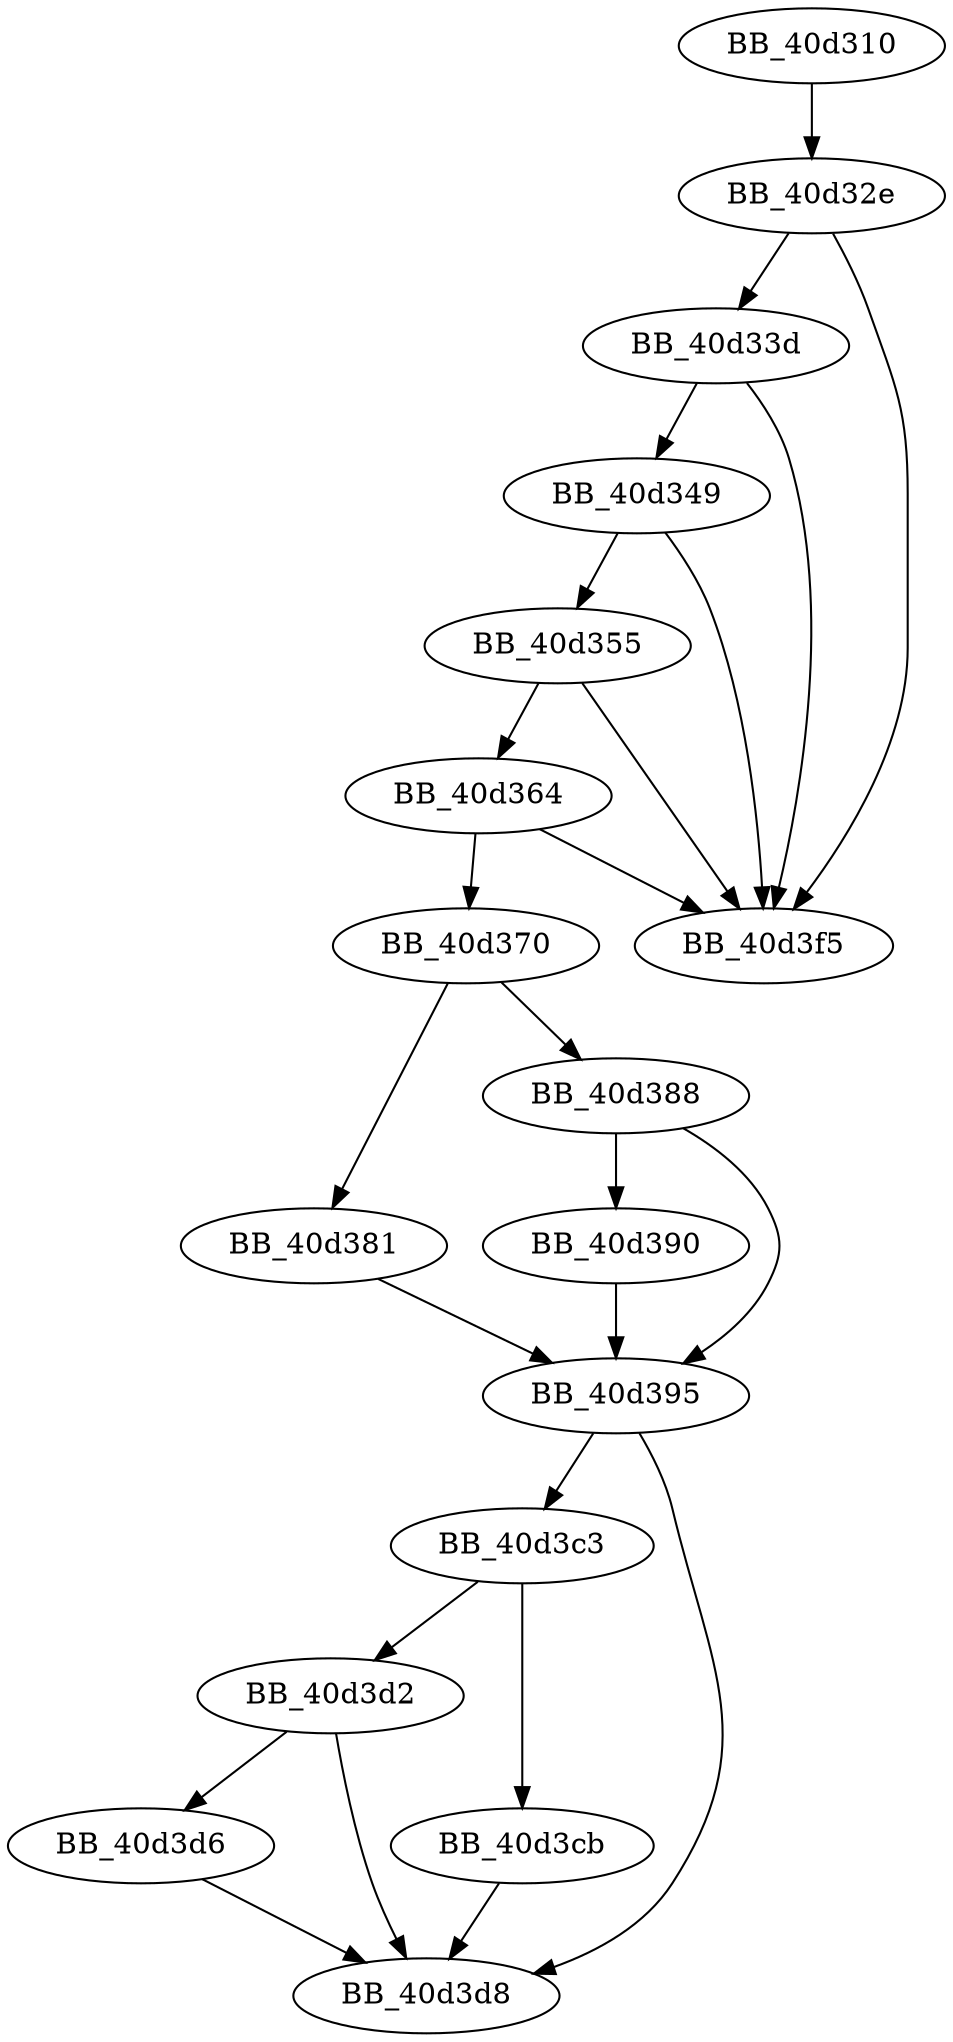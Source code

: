 DiGraph sub_40D310{
BB_40d310->BB_40d32e
BB_40d32e->BB_40d33d
BB_40d32e->BB_40d3f5
BB_40d33d->BB_40d349
BB_40d33d->BB_40d3f5
BB_40d349->BB_40d355
BB_40d349->BB_40d3f5
BB_40d355->BB_40d364
BB_40d355->BB_40d3f5
BB_40d364->BB_40d370
BB_40d364->BB_40d3f5
BB_40d370->BB_40d381
BB_40d370->BB_40d388
BB_40d381->BB_40d395
BB_40d388->BB_40d390
BB_40d388->BB_40d395
BB_40d390->BB_40d395
BB_40d395->BB_40d3c3
BB_40d395->BB_40d3d8
BB_40d3c3->BB_40d3cb
BB_40d3c3->BB_40d3d2
BB_40d3cb->BB_40d3d8
BB_40d3d2->BB_40d3d6
BB_40d3d2->BB_40d3d8
BB_40d3d6->BB_40d3d8
}
